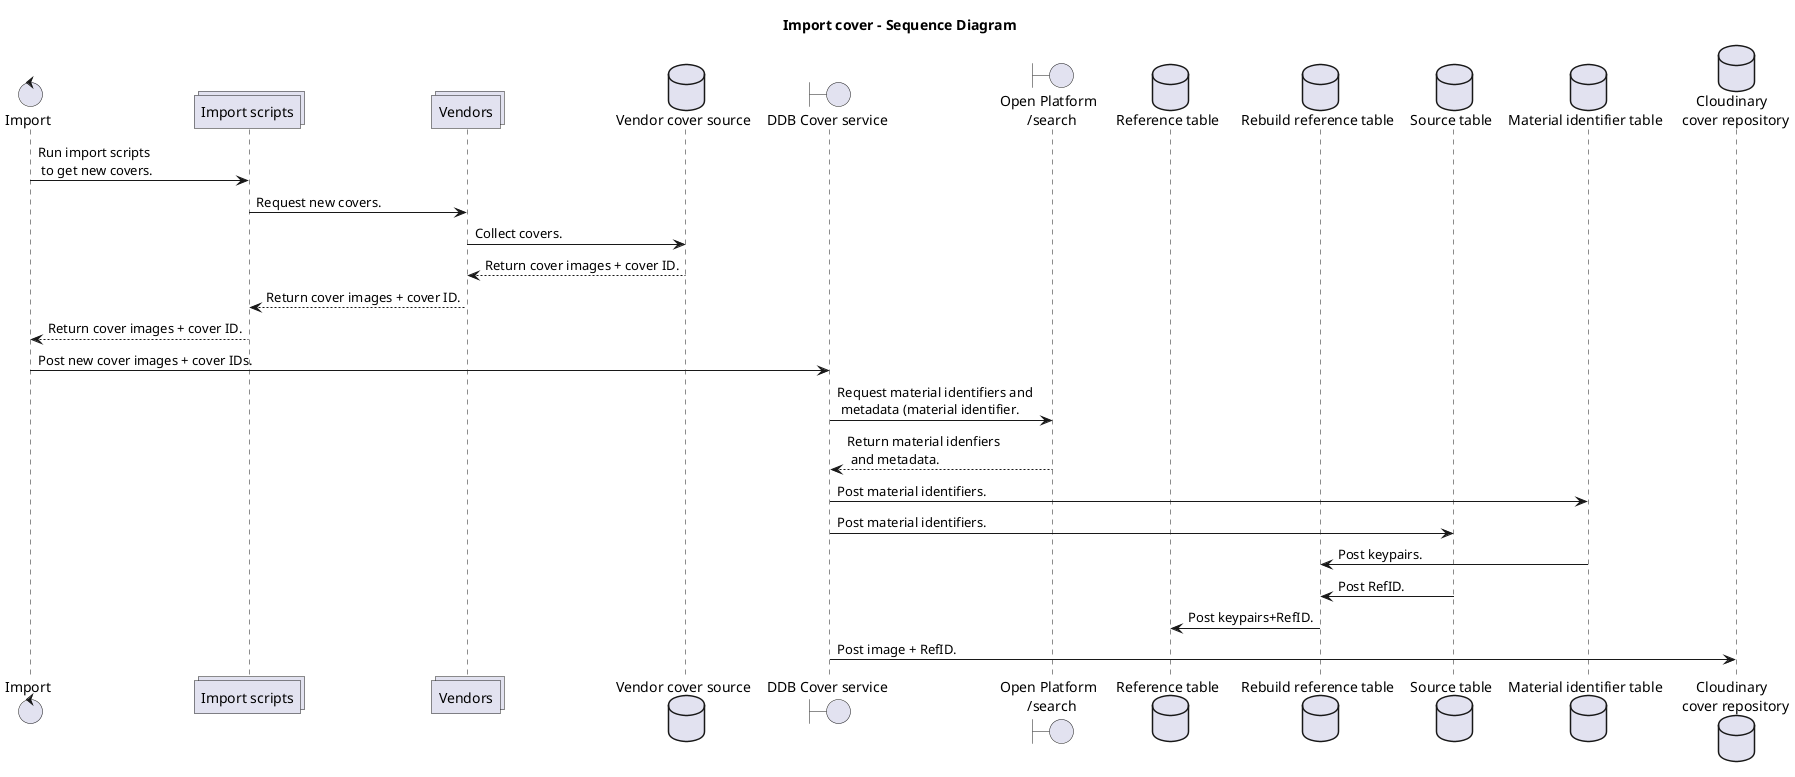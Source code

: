 @startuml

title "Import cover - Sequence Diagram"

control "Import" as import
collections "Import scripts" as imports
collections "Vendors" as vendors
database "Vendor cover source" as vendorsource
boundary "DDB Cover service" as cover
boundary "Open Platform \n /search" as OPsearch
database "Reference table" as reference
database "Rebuild reference table" as rebuild
database "Source table" as source
database "Material identifier table" as identifiers
database "Cloudinary \n cover repository" as cloudinary

import->imports: Run import scripts \n to get new covers.
imports->vendors: Request new covers.
vendors->vendorsource: Collect covers.
vendorsource-->vendors: Return cover images + cover ID.
vendors-->imports: Return cover images + cover ID.
imports-->import: Return cover images + cover ID.
import->cover: Post new cover images + cover IDs.
cover->OPsearch: Request material identifiers and \n metadata (material identifier.
OPsearch-->cover: Return material idenfiers \n and metadata.
cover->identifiers: Post material identifiers.
cover->source: Post material identifiers.
identifiers->rebuild: Post keypairs.
source->rebuild: Post RefID.
rebuild->reference: Post keypairs+RefID.
cover->cloudinary: Post image + RefID.

@enduml
